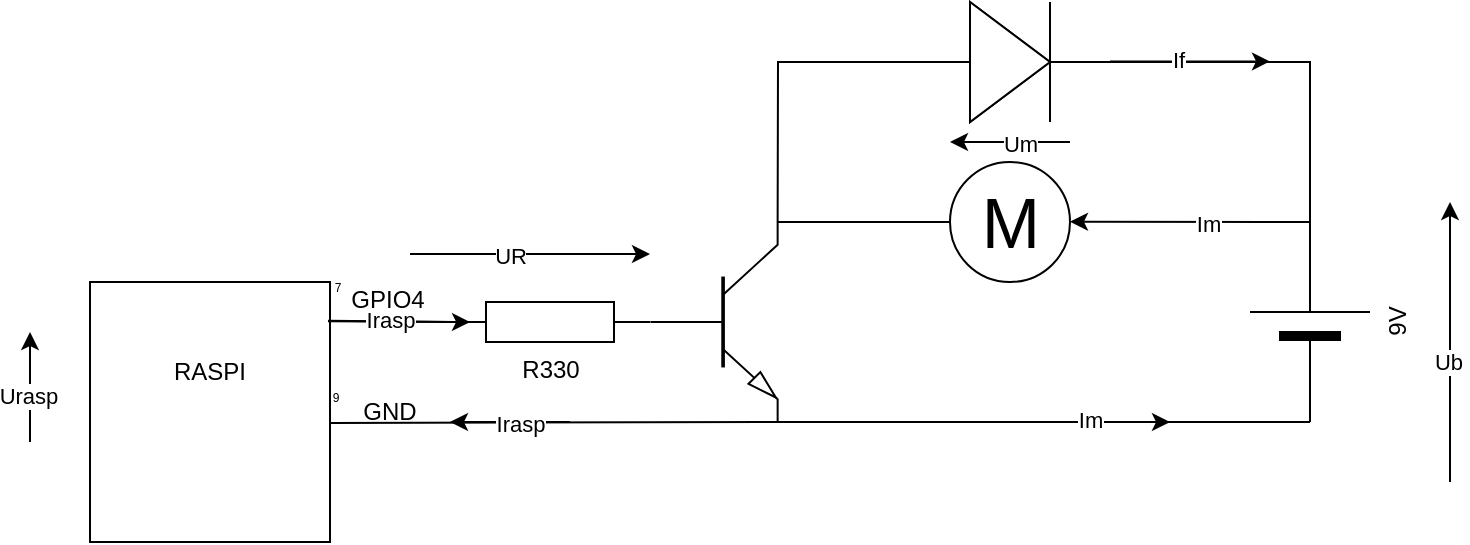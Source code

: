 <mxfile version="21.6.8" type="device">
  <diagram name="Page-1" id="16e2658f-23c8-b752-8be9-c03fbebb8bbe">
    <mxGraphModel dx="819" dy="484" grid="1" gridSize="10" guides="1" tooltips="1" connect="1" arrows="1" fold="1" page="1" pageScale="1" pageWidth="1100" pageHeight="850" background="none" math="0" shadow="0">
      <root>
        <mxCell id="0" />
        <mxCell id="1" parent="0" />
        <mxCell id="K9JKqmgzr4xo3lOGR5xA-1" value="" style="verticalLabelPosition=bottom;shadow=0;dashed=0;align=center;html=1;verticalAlign=top;shape=mxgraph.electrical.transistors.npn_transistor_5;" vertex="1" parent="1">
          <mxGeometry x="410" y="210" width="64" height="100" as="geometry" />
        </mxCell>
        <mxCell id="K9JKqmgzr4xo3lOGR5xA-2" value="R330" style="pointerEvents=1;verticalLabelPosition=bottom;shadow=0;dashed=0;align=center;html=1;verticalAlign=top;shape=mxgraph.electrical.resistors.resistor_1;" vertex="1" parent="1">
          <mxGeometry x="310" y="250" width="100" height="20" as="geometry" />
        </mxCell>
        <mxCell id="K9JKqmgzr4xo3lOGR5xA-4" value="9V&lt;br&gt;" style="verticalLabelPosition=bottom;shadow=0;dashed=0;align=center;fillColor=strokeColor;html=1;verticalAlign=top;strokeWidth=1;shape=mxgraph.electrical.miscellaneous.monocell_battery;rotation=-90;" vertex="1" parent="1">
          <mxGeometry x="690" y="230" width="100" height="60" as="geometry" />
        </mxCell>
        <mxCell id="K9JKqmgzr4xo3lOGR5xA-5" value="" style="endArrow=none;html=1;rounded=0;" edge="1" parent="1">
          <mxGeometry width="50" height="50" relative="1" as="geometry">
            <mxPoint x="474" y="210" as="sourcePoint" />
            <mxPoint x="560" y="210" as="targetPoint" />
          </mxGeometry>
        </mxCell>
        <mxCell id="K9JKqmgzr4xo3lOGR5xA-7" value="M" style="verticalLabelPosition=middle;shadow=0;dashed=0;align=center;html=1;verticalAlign=middle;strokeWidth=1;shape=ellipse;aspect=fixed;fontSize=35;" vertex="1" parent="1">
          <mxGeometry x="560" y="180" width="60" height="60" as="geometry" />
        </mxCell>
        <mxCell id="K9JKqmgzr4xo3lOGR5xA-11" value="" style="endArrow=none;html=1;rounded=0;entryX=0;entryY=0.5;entryDx=0;entryDy=0;entryPerimeter=0;" edge="1" parent="1" target="K9JKqmgzr4xo3lOGR5xA-4">
          <mxGeometry width="50" height="50" relative="1" as="geometry">
            <mxPoint x="474" y="310" as="sourcePoint" />
            <mxPoint x="524" y="260" as="targetPoint" />
          </mxGeometry>
        </mxCell>
        <mxCell id="K9JKqmgzr4xo3lOGR5xA-12" value="" style="pointerEvents=1;fillColor=strokeColor;verticalLabelPosition=bottom;shadow=0;dashed=0;align=center;html=1;verticalAlign=top;shape=mxgraph.electrical.diodes.diode;" vertex="1" parent="1">
          <mxGeometry x="540" y="100" width="100" height="60" as="geometry" />
        </mxCell>
        <mxCell id="K9JKqmgzr4xo3lOGR5xA-14" value="" style="endArrow=none;html=1;rounded=0;exitX=1;exitY=0;exitDx=0;exitDy=0;exitPerimeter=0;" edge="1" parent="1" source="K9JKqmgzr4xo3lOGR5xA-1">
          <mxGeometry width="50" height="50" relative="1" as="geometry">
            <mxPoint x="480" y="210" as="sourcePoint" />
            <mxPoint x="540" y="130" as="targetPoint" />
            <Array as="points">
              <mxPoint x="474" y="130" />
            </Array>
          </mxGeometry>
        </mxCell>
        <mxCell id="K9JKqmgzr4xo3lOGR5xA-16" value="" style="endArrow=none;html=1;rounded=0;entryX=1;entryY=0.5;entryDx=0;entryDy=0;entryPerimeter=0;" edge="1" parent="1" target="K9JKqmgzr4xo3lOGR5xA-12">
          <mxGeometry width="50" height="50" relative="1" as="geometry">
            <mxPoint x="740" y="210" as="sourcePoint" />
            <mxPoint x="790" y="160" as="targetPoint" />
            <Array as="points">
              <mxPoint x="740" y="130" />
            </Array>
          </mxGeometry>
        </mxCell>
        <mxCell id="K9JKqmgzr4xo3lOGR5xA-17" value="" style="rounded=0;whiteSpace=wrap;html=1;" vertex="1" parent="1">
          <mxGeometry x="130" y="240" width="120" height="130" as="geometry" />
        </mxCell>
        <mxCell id="K9JKqmgzr4xo3lOGR5xA-18" value="" style="endArrow=none;html=1;rounded=0;exitX=0.984;exitY=0.542;exitDx=0;exitDy=0;exitPerimeter=0;" edge="1" parent="1">
          <mxGeometry width="50" height="50" relative="1" as="geometry">
            <mxPoint x="250.08" y="310.46" as="sourcePoint" />
            <mxPoint x="476" y="310" as="targetPoint" />
          </mxGeometry>
        </mxCell>
        <mxCell id="K9JKqmgzr4xo3lOGR5xA-19" value="" style="endArrow=none;html=1;rounded=0;exitX=0.992;exitY=0.149;exitDx=0;exitDy=0;exitPerimeter=0;" edge="1" parent="1" source="K9JKqmgzr4xo3lOGR5xA-17">
          <mxGeometry width="50" height="50" relative="1" as="geometry">
            <mxPoint x="260" y="310" as="sourcePoint" />
            <mxPoint x="310" y="260" as="targetPoint" />
          </mxGeometry>
        </mxCell>
        <mxCell id="K9JKqmgzr4xo3lOGR5xA-20" value="&lt;font style=&quot;font-size: 6px;&quot;&gt;9&lt;/font&gt;" style="text;html=1;strokeColor=none;fillColor=none;align=center;verticalAlign=middle;whiteSpace=wrap;rounded=0;" vertex="1" parent="1">
          <mxGeometry x="223" y="281" width="60" height="30" as="geometry" />
        </mxCell>
        <mxCell id="K9JKqmgzr4xo3lOGR5xA-21" value="GND" style="text;html=1;strokeColor=none;fillColor=none;align=center;verticalAlign=middle;whiteSpace=wrap;rounded=0;" vertex="1" parent="1">
          <mxGeometry x="250" y="290" width="60" height="30" as="geometry" />
        </mxCell>
        <mxCell id="K9JKqmgzr4xo3lOGR5xA-22" value="GPIO4" style="text;html=1;strokeColor=none;fillColor=none;align=center;verticalAlign=middle;whiteSpace=wrap;rounded=0;" vertex="1" parent="1">
          <mxGeometry x="249" y="234" width="60" height="30" as="geometry" />
        </mxCell>
        <mxCell id="K9JKqmgzr4xo3lOGR5xA-23" value="&lt;font style=&quot;font-size: 6px;&quot;&gt;7&lt;/font&gt;" style="text;html=1;strokeColor=none;fillColor=none;align=center;verticalAlign=middle;whiteSpace=wrap;rounded=0;" vertex="1" parent="1">
          <mxGeometry x="224" y="226" width="60" height="30" as="geometry" />
        </mxCell>
        <mxCell id="K9JKqmgzr4xo3lOGR5xA-24" value="RASPI" style="text;html=1;strokeColor=none;fillColor=none;align=center;verticalAlign=middle;whiteSpace=wrap;rounded=0;" vertex="1" parent="1">
          <mxGeometry x="160" y="270" width="60" height="30" as="geometry" />
        </mxCell>
        <mxCell id="K9JKqmgzr4xo3lOGR5xA-26" value="" style="endArrow=classic;html=1;rounded=0;" edge="1" parent="1">
          <mxGeometry width="50" height="50" relative="1" as="geometry">
            <mxPoint x="100" y="320" as="sourcePoint" />
            <mxPoint x="100" y="265" as="targetPoint" />
          </mxGeometry>
        </mxCell>
        <mxCell id="K9JKqmgzr4xo3lOGR5xA-27" value="Urasp" style="edgeLabel;html=1;align=center;verticalAlign=middle;resizable=0;points=[];" vertex="1" connectable="0" parent="K9JKqmgzr4xo3lOGR5xA-26">
          <mxGeometry x="-0.144" y="1" relative="1" as="geometry">
            <mxPoint as="offset" />
          </mxGeometry>
        </mxCell>
        <mxCell id="K9JKqmgzr4xo3lOGR5xA-28" value="" style="endArrow=classic;html=1;rounded=0;" edge="1" parent="1">
          <mxGeometry width="50" height="50" relative="1" as="geometry">
            <mxPoint x="249" y="259.62" as="sourcePoint" />
            <mxPoint x="320" y="260" as="targetPoint" />
          </mxGeometry>
        </mxCell>
        <mxCell id="K9JKqmgzr4xo3lOGR5xA-29" value="Irasp" style="edgeLabel;html=1;align=center;verticalAlign=middle;resizable=0;points=[];" vertex="1" connectable="0" parent="K9JKqmgzr4xo3lOGR5xA-28">
          <mxGeometry x="-0.144" y="1" relative="1" as="geometry">
            <mxPoint as="offset" />
          </mxGeometry>
        </mxCell>
        <mxCell id="K9JKqmgzr4xo3lOGR5xA-32" value="" style="endArrow=classic;html=1;rounded=0;" edge="1" parent="1">
          <mxGeometry width="50" height="50" relative="1" as="geometry">
            <mxPoint x="370" y="310" as="sourcePoint" />
            <mxPoint x="310" y="310" as="targetPoint" />
          </mxGeometry>
        </mxCell>
        <mxCell id="K9JKqmgzr4xo3lOGR5xA-33" value="Irasp" style="edgeLabel;html=1;align=center;verticalAlign=middle;resizable=0;points=[];" vertex="1" connectable="0" parent="K9JKqmgzr4xo3lOGR5xA-32">
          <mxGeometry x="-0.144" y="1" relative="1" as="geometry">
            <mxPoint as="offset" />
          </mxGeometry>
        </mxCell>
        <mxCell id="K9JKqmgzr4xo3lOGR5xA-37" value="" style="endArrow=classic;html=1;rounded=0;" edge="1" parent="1">
          <mxGeometry width="50" height="50" relative="1" as="geometry">
            <mxPoint x="740" y="210" as="sourcePoint" />
            <mxPoint x="620" y="209.86" as="targetPoint" />
          </mxGeometry>
        </mxCell>
        <mxCell id="K9JKqmgzr4xo3lOGR5xA-38" value="Im" style="edgeLabel;html=1;align=center;verticalAlign=middle;resizable=0;points=[];" vertex="1" connectable="0" parent="K9JKqmgzr4xo3lOGR5xA-37">
          <mxGeometry x="-0.144" y="1" relative="1" as="geometry">
            <mxPoint as="offset" />
          </mxGeometry>
        </mxCell>
        <mxCell id="K9JKqmgzr4xo3lOGR5xA-42" value="" style="endArrow=classic;html=1;rounded=0;" edge="1" parent="1">
          <mxGeometry width="50" height="50" relative="1" as="geometry">
            <mxPoint x="640" y="129.71" as="sourcePoint" />
            <mxPoint x="720" y="129.71" as="targetPoint" />
          </mxGeometry>
        </mxCell>
        <mxCell id="K9JKqmgzr4xo3lOGR5xA-43" value="If" style="edgeLabel;html=1;align=center;verticalAlign=middle;resizable=0;points=[];" vertex="1" connectable="0" parent="K9JKqmgzr4xo3lOGR5xA-42">
          <mxGeometry x="-0.144" y="1" relative="1" as="geometry">
            <mxPoint as="offset" />
          </mxGeometry>
        </mxCell>
        <mxCell id="K9JKqmgzr4xo3lOGR5xA-44" value="" style="endArrow=classic;html=1;rounded=0;" edge="1" parent="1">
          <mxGeometry width="50" height="50" relative="1" as="geometry">
            <mxPoint x="620" y="170" as="sourcePoint" />
            <mxPoint x="560" y="170" as="targetPoint" />
          </mxGeometry>
        </mxCell>
        <mxCell id="K9JKqmgzr4xo3lOGR5xA-45" value="Um" style="edgeLabel;html=1;align=center;verticalAlign=middle;resizable=0;points=[];" vertex="1" connectable="0" parent="K9JKqmgzr4xo3lOGR5xA-44">
          <mxGeometry x="-0.144" y="1" relative="1" as="geometry">
            <mxPoint as="offset" />
          </mxGeometry>
        </mxCell>
        <mxCell id="K9JKqmgzr4xo3lOGR5xA-48" value="" style="endArrow=classic;html=1;rounded=0;" edge="1" parent="1">
          <mxGeometry width="50" height="50" relative="1" as="geometry">
            <mxPoint x="600" y="310" as="sourcePoint" />
            <mxPoint x="670" y="310" as="targetPoint" />
          </mxGeometry>
        </mxCell>
        <mxCell id="K9JKqmgzr4xo3lOGR5xA-49" value="Im" style="edgeLabel;html=1;align=center;verticalAlign=middle;resizable=0;points=[];" vertex="1" connectable="0" parent="K9JKqmgzr4xo3lOGR5xA-48">
          <mxGeometry x="-0.144" y="1" relative="1" as="geometry">
            <mxPoint as="offset" />
          </mxGeometry>
        </mxCell>
        <mxCell id="K9JKqmgzr4xo3lOGR5xA-52" value="" style="endArrow=classic;html=1;rounded=0;" edge="1" parent="1">
          <mxGeometry width="50" height="50" relative="1" as="geometry">
            <mxPoint x="290" y="226" as="sourcePoint" />
            <mxPoint x="410" y="226" as="targetPoint" />
          </mxGeometry>
        </mxCell>
        <mxCell id="K9JKqmgzr4xo3lOGR5xA-53" value="UR" style="edgeLabel;html=1;align=center;verticalAlign=middle;resizable=0;points=[];" vertex="1" connectable="0" parent="K9JKqmgzr4xo3lOGR5xA-52">
          <mxGeometry x="-0.171" y="-1" relative="1" as="geometry">
            <mxPoint as="offset" />
          </mxGeometry>
        </mxCell>
        <mxCell id="K9JKqmgzr4xo3lOGR5xA-54" value="" style="endArrow=classic;html=1;rounded=0;" edge="1" parent="1">
          <mxGeometry width="50" height="50" relative="1" as="geometry">
            <mxPoint x="810" y="340" as="sourcePoint" />
            <mxPoint x="810" y="200" as="targetPoint" />
          </mxGeometry>
        </mxCell>
        <mxCell id="K9JKqmgzr4xo3lOGR5xA-55" value="Ub" style="edgeLabel;html=1;align=center;verticalAlign=middle;resizable=0;points=[];" vertex="1" connectable="0" parent="K9JKqmgzr4xo3lOGR5xA-54">
          <mxGeometry x="-0.136" y="1" relative="1" as="geometry">
            <mxPoint as="offset" />
          </mxGeometry>
        </mxCell>
        <mxCell id="K9JKqmgzr4xo3lOGR5xA-56" value="" style="triangle;whiteSpace=wrap;html=1;" vertex="1" parent="1">
          <mxGeometry x="570" y="100" width="40" height="60" as="geometry" />
        </mxCell>
      </root>
    </mxGraphModel>
  </diagram>
</mxfile>
